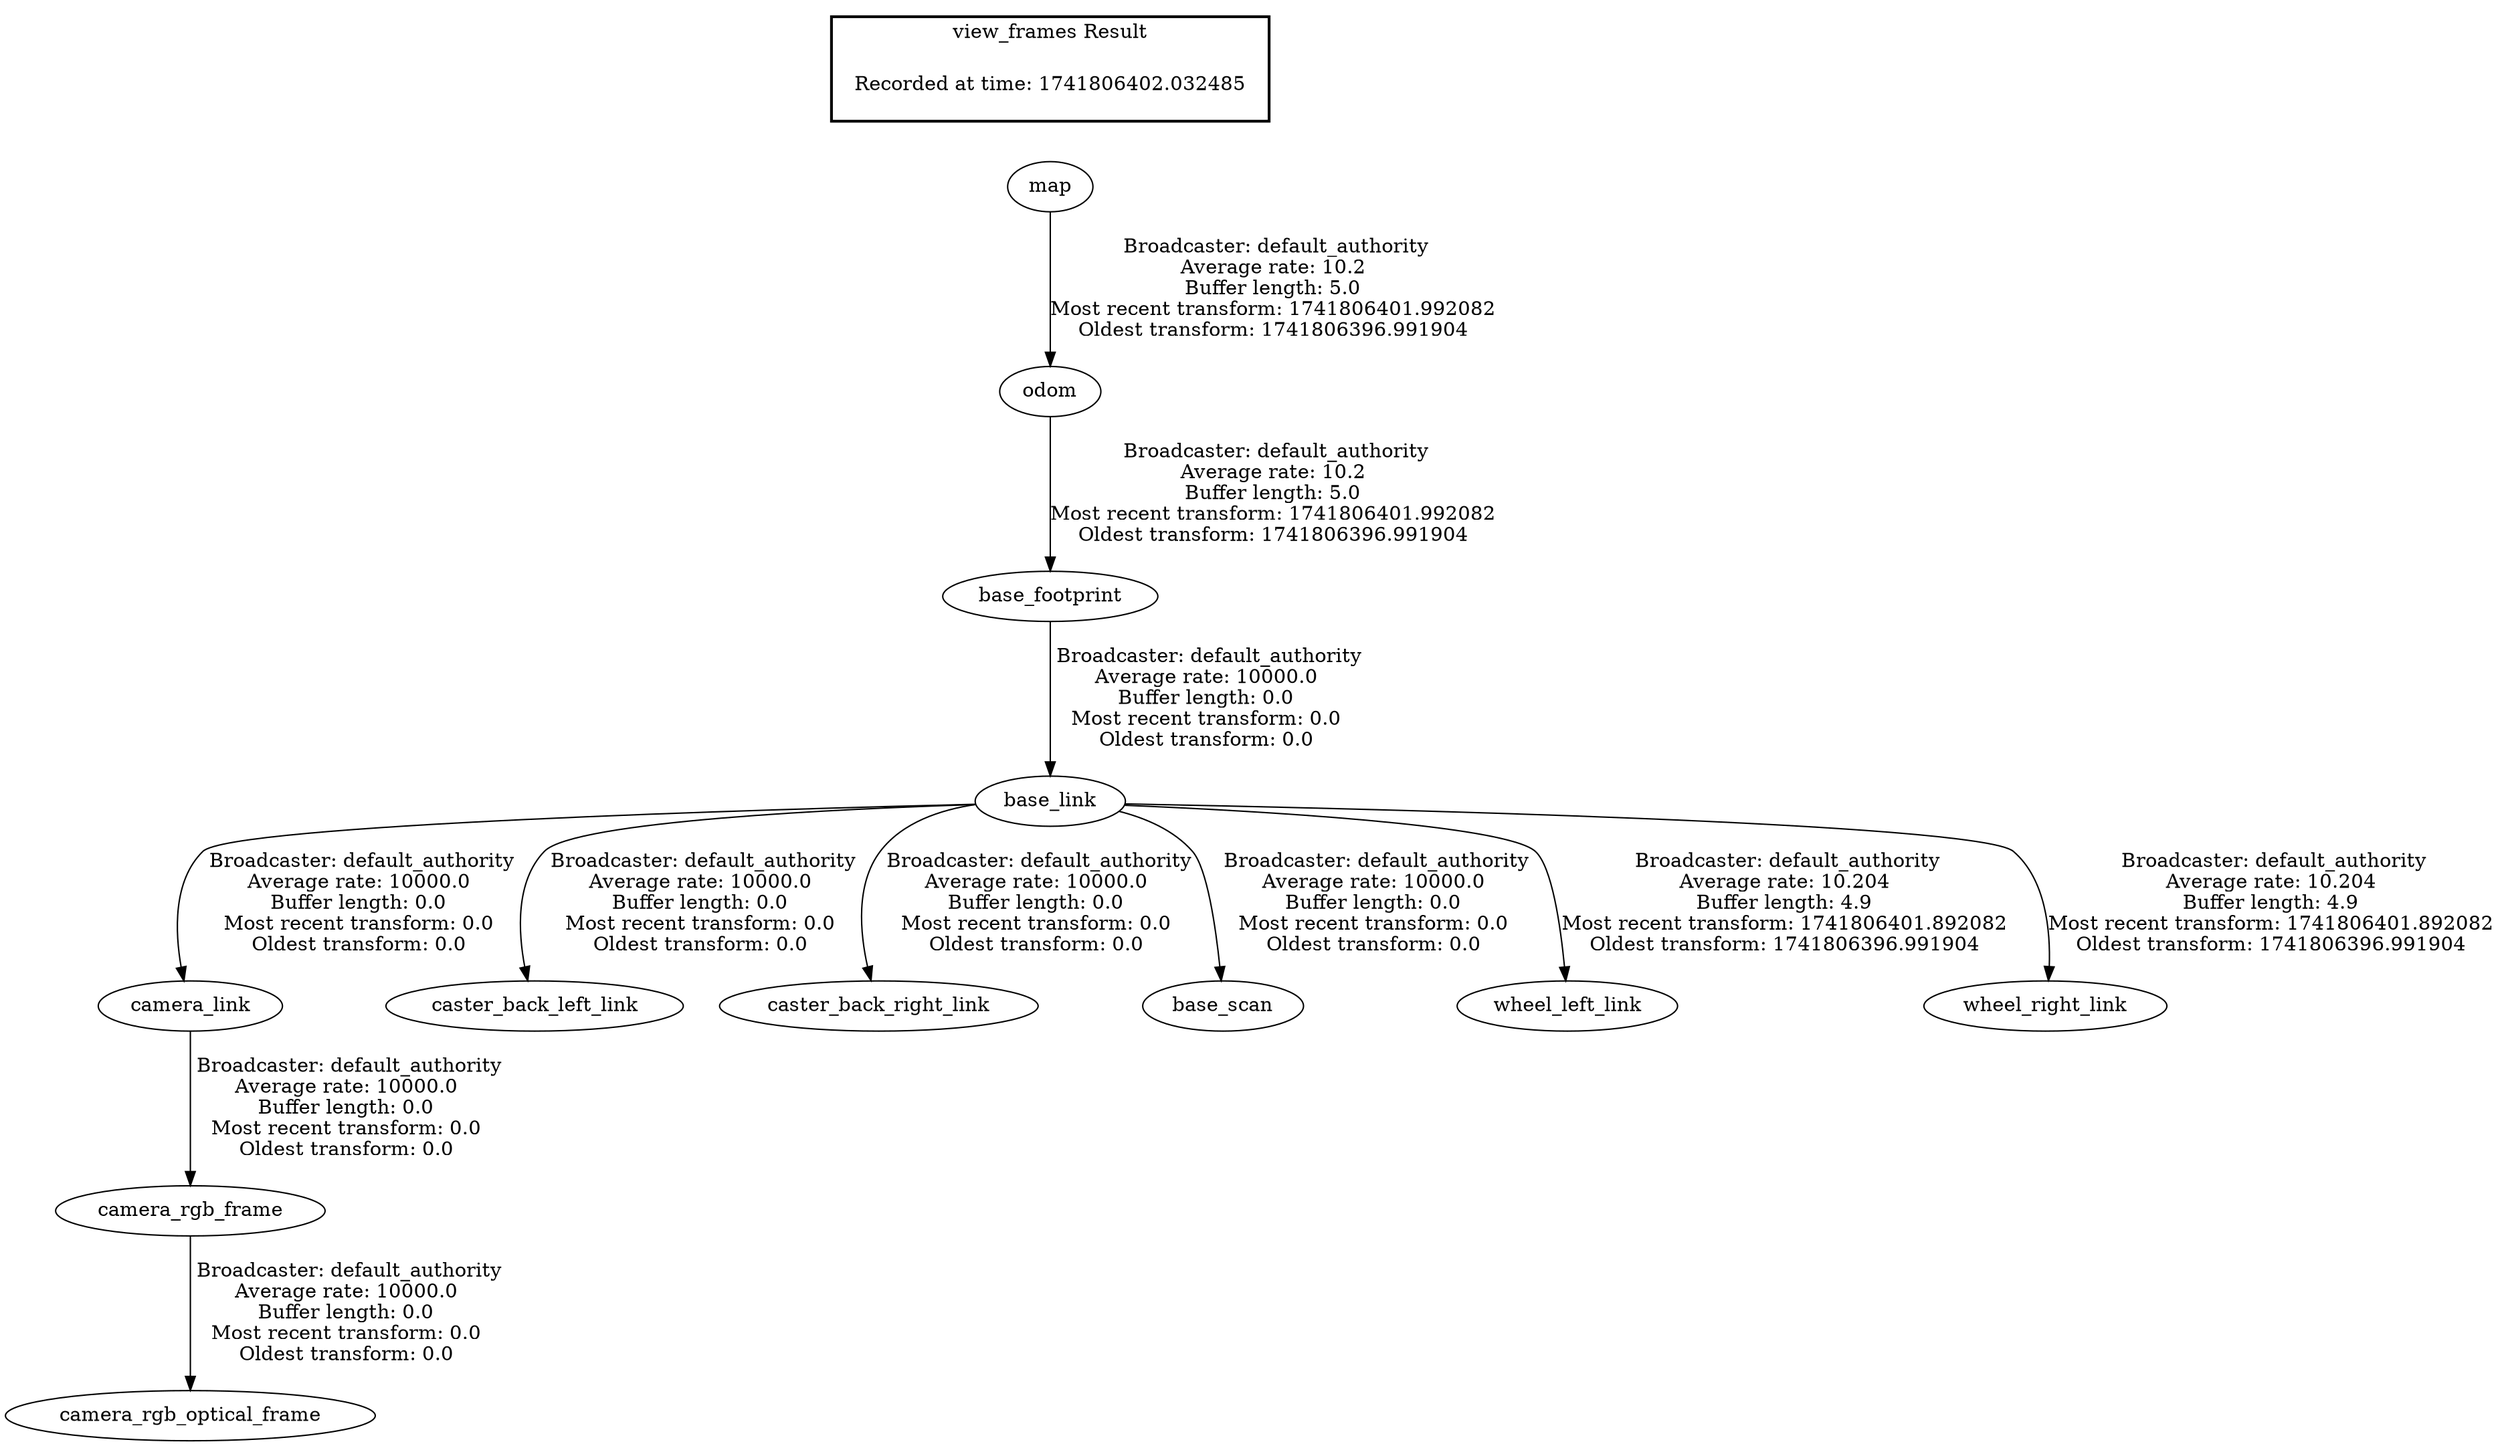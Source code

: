 digraph G {
"base_footprint" -> "base_link"[label=" Broadcaster: default_authority\nAverage rate: 10000.0\nBuffer length: 0.0\nMost recent transform: 0.0\nOldest transform: 0.0\n"];
"odom" -> "base_footprint"[label=" Broadcaster: default_authority\nAverage rate: 10.2\nBuffer length: 5.0\nMost recent transform: 1741806401.992082\nOldest transform: 1741806396.991904\n"];
"base_link" -> "camera_link"[label=" Broadcaster: default_authority\nAverage rate: 10000.0\nBuffer length: 0.0\nMost recent transform: 0.0\nOldest transform: 0.0\n"];
"camera_link" -> "camera_rgb_frame"[label=" Broadcaster: default_authority\nAverage rate: 10000.0\nBuffer length: 0.0\nMost recent transform: 0.0\nOldest transform: 0.0\n"];
"camera_rgb_frame" -> "camera_rgb_optical_frame"[label=" Broadcaster: default_authority\nAverage rate: 10000.0\nBuffer length: 0.0\nMost recent transform: 0.0\nOldest transform: 0.0\n"];
"base_link" -> "caster_back_left_link"[label=" Broadcaster: default_authority\nAverage rate: 10000.0\nBuffer length: 0.0\nMost recent transform: 0.0\nOldest transform: 0.0\n"];
"base_link" -> "caster_back_right_link"[label=" Broadcaster: default_authority\nAverage rate: 10000.0\nBuffer length: 0.0\nMost recent transform: 0.0\nOldest transform: 0.0\n"];
"base_link" -> "base_scan"[label=" Broadcaster: default_authority\nAverage rate: 10000.0\nBuffer length: 0.0\nMost recent transform: 0.0\nOldest transform: 0.0\n"];
"map" -> "odom"[label=" Broadcaster: default_authority\nAverage rate: 10.2\nBuffer length: 5.0\nMost recent transform: 1741806401.992082\nOldest transform: 1741806396.991904\n"];
"base_link" -> "wheel_left_link"[label=" Broadcaster: default_authority\nAverage rate: 10.204\nBuffer length: 4.9\nMost recent transform: 1741806401.892082\nOldest transform: 1741806396.991904\n"];
"base_link" -> "wheel_right_link"[label=" Broadcaster: default_authority\nAverage rate: 10.204\nBuffer length: 4.9\nMost recent transform: 1741806401.892082\nOldest transform: 1741806396.991904\n"];
edge [style=invis];
 subgraph cluster_legend { style=bold; color=black; label ="view_frames Result";
"Recorded at time: 1741806402.032485"[ shape=plaintext ] ;
}->"map";
}